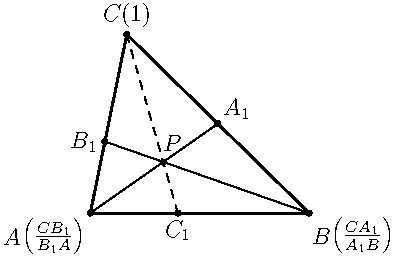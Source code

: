 import geometry;
size(7cm);

triangle t = triangleabc(7,5,6);
draw(t, linewidth(bp));



point C1=0.4*t.B;//intersectionpoint(bisector(t.VA), t.CB); 
point B1=0.4*t.C;//intersectionpoint(bisector(t.VB), t.AC);

//point c1=0.6*t.AB;//intersectionpoint(bisector(t.VC), t.AB); 
//draw(segment(a1, t.A));
point i  = intersectionpoint(line(C1, t.C), line(B1,t.B));
point A1 = intersectionpoint(line(t.A, i), t.BC);

draw(segment(A1, t.A));
draw(segment(B1, t.B));
draw(segment(C1, t.C), dashed);


dot("$A_1$", A1,NE);
dot("$B_1$", B1, W);
dot("$C_1$", C1, S);

dot("$P$", i, N*1.5 + E*0.7);



defaultmassformat="$%L(%.4g)$";

//mass A = mass(t.A, 1);
//mass B = mass(t.B, "a");
//mass C = mass(t.C, 1);

//dot("$A$", A, SW);
//dot("$B$", B, SE);
//dot("$C$", C, N);
label("$A$", t.A, S*3+W*9.7);

label(Label("\(\left(\frac{CB_1}{B_1A}\right)\)",
    fontsize(12)), t.A, SW);

/*
label("$A$", t.A, S*3.5+W*10.5);
label(Label("\(\bigg(\frac{\vphantom{A_{1_1}}
    \overrightarrow{\vphantom{AB'} CB_1}}{\vphantom
	{\overrightarrow{AB^{2'}}}\overrightarrow{\vphantom{AB'}
    B_1A_{\:}}}\bigg)\)",
    fontsize(8)), t.A, SW);
*/
label("$B$", t.B, S*2+E);

label(Label("\(\left (\frac{CA_1}{A_1B} \right)\)",
    fontsize(12)), t.B, S*1.7+E*3);


/*
label(Label("\(\bigg(\frac{\vphantom{A_{1_1}}
    \overrightarrow{\vphantom{AB'} CA_1}}{\vphantom
	{\overrightarrow{AB^{2'}}}\overrightarrow{\vphantom{AB'}A_1B_{\, \,}}}
    \bigg)\)",
    fontsize(8)), t.B, S*2.5+E*4.5);
*/
dot("$C(1)$", t.C, N);
/*
label("\(A\Big(\frac{\overrightarrow{CB_1}}{\vphantom
	{\overrightarrow{AB'}}\overrightarrow{B_1A_{\:}}}\Big)\)", 
      "\(B\Big(\frac{\overline{CA_1}}{\vphantom
    {\overline{AB'}}\overline{A_1B}}\Big)\)", "$C(1)$", t);
*/
dot(t.A);
dot(t.B);
dot(t.C);





/*

markangle("$\alpha_2$", A1, t.A, t.C, radius=7mm, Arrow, fontsize(9));
markangle("$\alpha_1$", t.B, t.A, A1, radius=6mm, Arrow, fontsize(9));

markangle("$\gamma_1$", t.A, t.C, C1, radius=6mm, Arrow, fontsize(9));
markangle("$\gamma_2$", C1, t.C, t.B, radius=7mm, Arrow, fontsize(9));


markangle("$\beta_1$", t.C, t.B, B1, radius=8mm, Arrow, fontsize(9));
markangle("$\beta_2$", B1, t.B, t.A, radius=9mm, Arrow, fontsize(9));

*/
